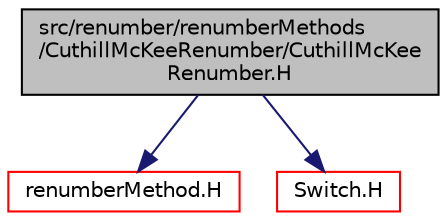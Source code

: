 digraph "src/renumber/renumberMethods/CuthillMcKeeRenumber/CuthillMcKeeRenumber.H"
{
  bgcolor="transparent";
  edge [fontname="Helvetica",fontsize="10",labelfontname="Helvetica",labelfontsize="10"];
  node [fontname="Helvetica",fontsize="10",shape=record];
  Node1 [label="src/renumber/renumberMethods\l/CuthillMcKeeRenumber/CuthillMcKee\lRenumber.H",height=0.2,width=0.4,color="black", fillcolor="grey75", style="filled", fontcolor="black"];
  Node1 -> Node2 [color="midnightblue",fontsize="10",style="solid",fontname="Helvetica"];
  Node2 [label="renumberMethod.H",height=0.2,width=0.4,color="red",URL="$a09693.html"];
  Node1 -> Node3 [color="midnightblue",fontsize="10",style="solid",fontname="Helvetica"];
  Node3 [label="Switch.H",height=0.2,width=0.4,color="red",URL="$a09150.html"];
}
